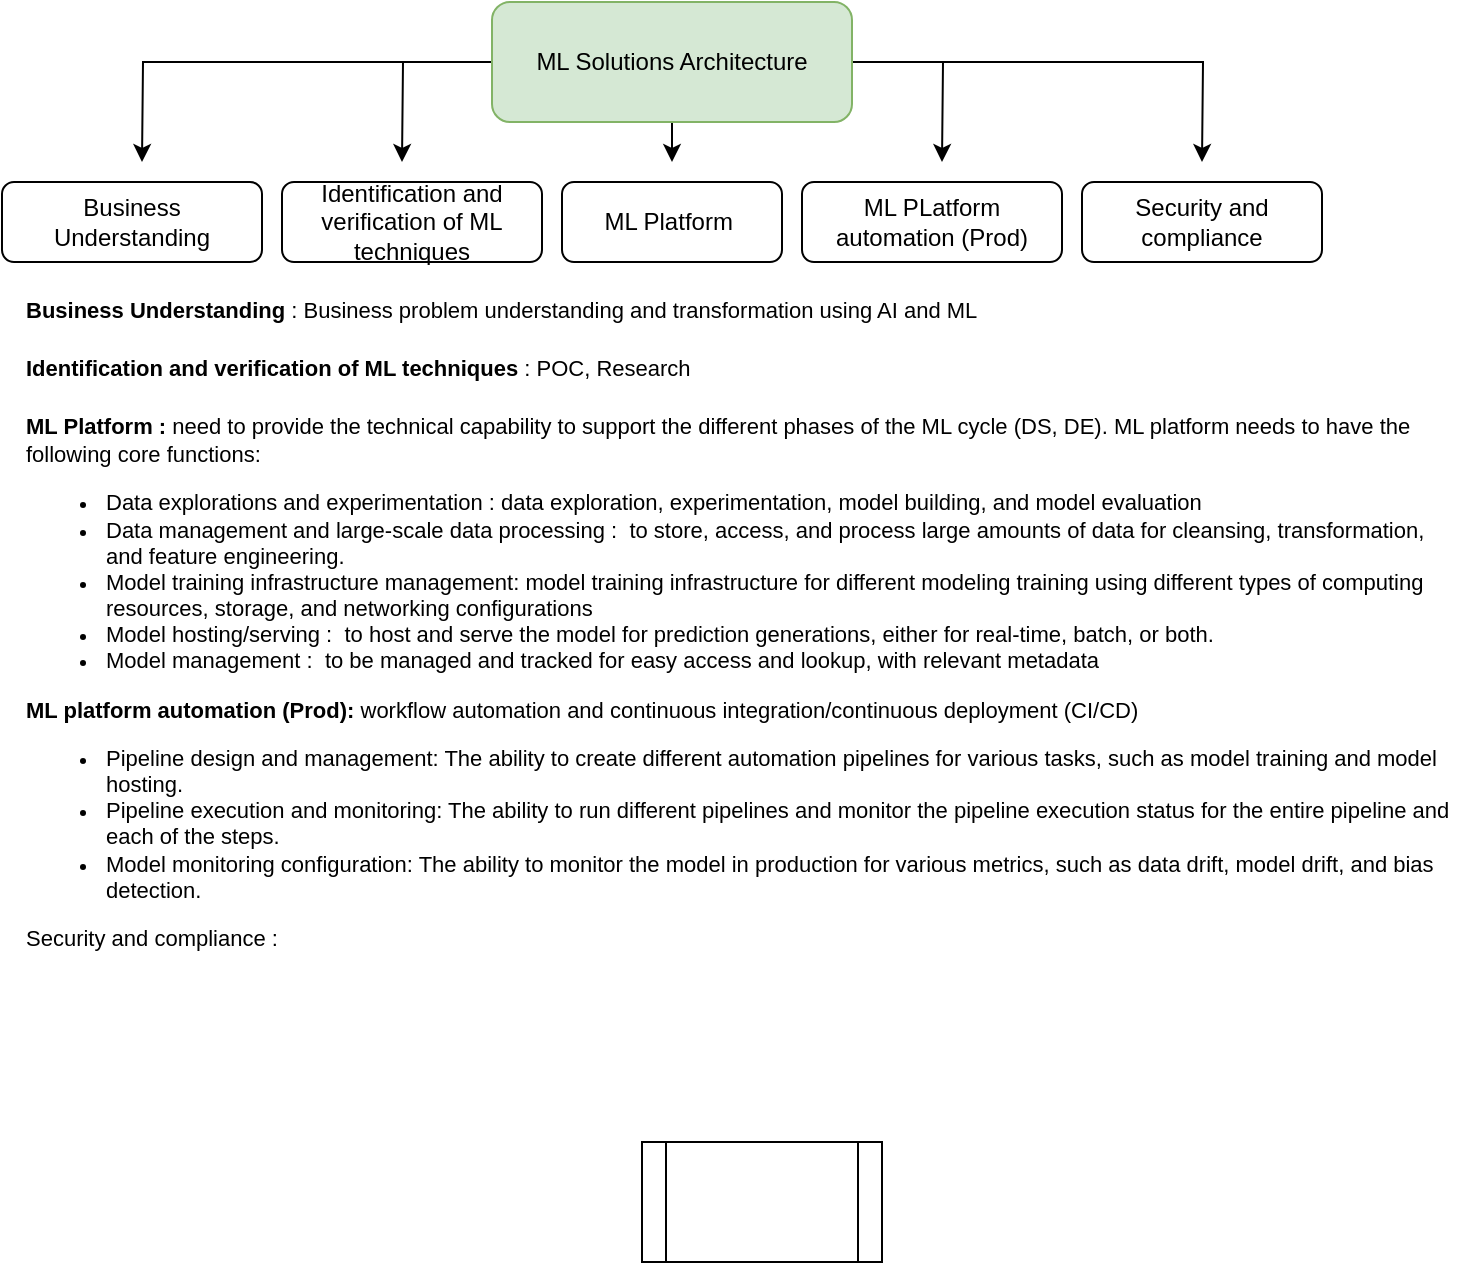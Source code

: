 <mxfile version="23.1.2" type="github">
  <diagram name="Page-1" id="Sk6j98aPQ5nFK-PZaCqm">
    <mxGraphModel dx="2077" dy="1131" grid="1" gridSize="10" guides="1" tooltips="1" connect="1" arrows="1" fold="1" page="1" pageScale="1" pageWidth="1920" pageHeight="1200" math="0" shadow="0">
      <root>
        <mxCell id="0" />
        <mxCell id="1" parent="0" />
        <mxCell id="NnC0dnxaxYs7KpKvRYZN-23" style="edgeStyle=orthogonalEdgeStyle;rounded=0;orthogonalLoop=1;jettySize=auto;html=1;" edge="1" parent="1" source="NnC0dnxaxYs7KpKvRYZN-6">
          <mxGeometry relative="1" as="geometry">
            <mxPoint x="210" y="80" as="targetPoint" />
          </mxGeometry>
        </mxCell>
        <mxCell id="NnC0dnxaxYs7KpKvRYZN-24" style="edgeStyle=orthogonalEdgeStyle;rounded=0;orthogonalLoop=1;jettySize=auto;html=1;" edge="1" parent="1" source="NnC0dnxaxYs7KpKvRYZN-6">
          <mxGeometry relative="1" as="geometry">
            <mxPoint x="80" y="80" as="targetPoint" />
          </mxGeometry>
        </mxCell>
        <mxCell id="NnC0dnxaxYs7KpKvRYZN-25" style="edgeStyle=orthogonalEdgeStyle;rounded=0;orthogonalLoop=1;jettySize=auto;html=1;" edge="1" parent="1" source="NnC0dnxaxYs7KpKvRYZN-6">
          <mxGeometry relative="1" as="geometry">
            <mxPoint x="345" y="80" as="targetPoint" />
          </mxGeometry>
        </mxCell>
        <mxCell id="NnC0dnxaxYs7KpKvRYZN-26" style="edgeStyle=orthogonalEdgeStyle;rounded=0;orthogonalLoop=1;jettySize=auto;html=1;" edge="1" parent="1" source="NnC0dnxaxYs7KpKvRYZN-6">
          <mxGeometry relative="1" as="geometry">
            <mxPoint x="480" y="80" as="targetPoint" />
          </mxGeometry>
        </mxCell>
        <mxCell id="NnC0dnxaxYs7KpKvRYZN-27" style="edgeStyle=orthogonalEdgeStyle;rounded=0;orthogonalLoop=1;jettySize=auto;html=1;" edge="1" parent="1" source="NnC0dnxaxYs7KpKvRYZN-6">
          <mxGeometry relative="1" as="geometry">
            <mxPoint x="610" y="80" as="targetPoint" />
          </mxGeometry>
        </mxCell>
        <mxCell id="NnC0dnxaxYs7KpKvRYZN-6" value="ML Solutions Architecture" style="rounded=1;whiteSpace=wrap;html=1;fillColor=#d5e8d4;strokeColor=#82b366;" vertex="1" parent="1">
          <mxGeometry x="255" width="180" height="60" as="geometry" />
        </mxCell>
        <mxCell id="NnC0dnxaxYs7KpKvRYZN-7" value="Business Understanding" style="rounded=1;whiteSpace=wrap;html=1;" vertex="1" parent="1">
          <mxGeometry x="10" y="90" width="130" height="40" as="geometry" />
        </mxCell>
        <mxCell id="NnC0dnxaxYs7KpKvRYZN-8" value="&lt;div&gt;Identification and verification of ML techniques&lt;/div&gt;" style="rounded=1;whiteSpace=wrap;html=1;" vertex="1" parent="1">
          <mxGeometry x="150" y="90" width="130" height="40" as="geometry" />
        </mxCell>
        <mxCell id="NnC0dnxaxYs7KpKvRYZN-9" value="ML Platform&amp;nbsp;" style="rounded=1;whiteSpace=wrap;html=1;" vertex="1" parent="1">
          <mxGeometry x="290" y="90" width="110" height="40" as="geometry" />
        </mxCell>
        <mxCell id="NnC0dnxaxYs7KpKvRYZN-10" value="ML PLatform automation (Prod)" style="rounded=1;whiteSpace=wrap;html=1;" vertex="1" parent="1">
          <mxGeometry x="410" y="90" width="130" height="40" as="geometry" />
        </mxCell>
        <mxCell id="NnC0dnxaxYs7KpKvRYZN-11" value="Security and compliance" style="rounded=1;whiteSpace=wrap;html=1;" vertex="1" parent="1">
          <mxGeometry x="550" y="90" width="120" height="40" as="geometry" />
        </mxCell>
        <mxCell id="NnC0dnxaxYs7KpKvRYZN-12" value="&lt;font style=&quot;font-size: 11px;&quot;&gt;&lt;b style=&quot;&quot;&gt;Business Understanding&lt;/b&gt; : Business problem understanding and transformation using AI and ML&lt;br&gt;&lt;br&gt;&lt;b style=&quot;&quot;&gt;Identification and verification of ML techniques&lt;/b&gt; : POC, Research&lt;br&gt;&lt;br&gt;&lt;b style=&quot;&quot;&gt;ML Platform :&amp;nbsp;&lt;/b&gt;need to provide the technical capability to support the different phases of the ML cycle (DS, DE). ML platform needs to have the following core functions:&lt;br&gt;&lt;/font&gt;&lt;ul style=&quot;font-size: 11px;&quot;&gt;&lt;li&gt;&lt;span style=&quot;background-color: initial;&quot;&gt;&lt;font style=&quot;font-size: 11px;&quot;&gt;Data explorations and experimentation :&amp;nbsp;data exploration, experimentation, model building, and model evaluation&lt;/font&gt;&lt;/span&gt;&lt;/li&gt;&lt;li&gt;&lt;span style=&quot;background-color: initial;&quot;&gt;&lt;font style=&quot;font-size: 11px;&quot;&gt;Data management and large-scale data processing :&amp;nbsp;&amp;nbsp;to store, access, and process large amounts of data for cleansing, transformation, and feature engineering.&lt;/font&gt;&lt;/span&gt;&lt;/li&gt;&lt;li&gt;&lt;span style=&quot;background-color: initial;&quot;&gt;&lt;font style=&quot;font-size: 11px;&quot;&gt;Model training infrastructure management:&amp;nbsp;model training infrastructure for different modeling training using different types of computing resources, storage, and networking configurations&lt;/font&gt;&lt;/span&gt;&lt;/li&gt;&lt;li&gt;&lt;span style=&quot;background-color: initial;&quot;&gt;&lt;font style=&quot;font-size: 11px;&quot;&gt;Model hosting/serving :&amp;nbsp;&amp;nbsp;to host and serve the model for prediction generations, either for real-time, batch, or both.&lt;/font&gt;&lt;/span&gt;&lt;/li&gt;&lt;li&gt;&lt;span style=&quot;background-color: initial;&quot;&gt;&lt;font style=&quot;font-size: 11px;&quot;&gt;Model management :&amp;nbsp;&amp;nbsp;to be managed and tracked for easy access and lookup, with relevant metadata&lt;/font&gt;&lt;/span&gt;&lt;/li&gt;&lt;/ul&gt;&lt;div style=&quot;font-size: 11px;&quot;&gt;&lt;font style=&quot;font-size: 11px;&quot;&gt;&lt;b&gt;ML platform automation (Prod):&lt;/b&gt;&amp;nbsp;workflow automation and continuous integration/continuous deployment (CI/CD)&lt;br&gt;&lt;/font&gt;&lt;/div&gt;&lt;div style=&quot;font-size: 11px;&quot;&gt;&lt;div style=&quot;&quot;&gt;&lt;ul style=&quot;&quot;&gt;&lt;li&gt;&lt;font style=&quot;font-size: 11px;&quot;&gt;Pipeline design and management: The ability to create different automation pipelines for various tasks, such as model training and model hosting.&lt;/font&gt;&lt;/li&gt;&lt;li&gt;&lt;font style=&quot;font-size: 11px;&quot;&gt;Pipeline execution and monitoring: The ability to run different pipelines and monitor the pipeline execution status for the entire pipeline and each of the steps.&lt;/font&gt;&lt;/li&gt;&lt;li&gt;&lt;font style=&quot;font-size: 11px;&quot;&gt;Model monitoring configuration: The ability to monitor the model in production for various metrics, such as data drift, model drift, and bias detection.&lt;/font&gt;&lt;/li&gt;&lt;/ul&gt;&lt;div style=&quot;&quot;&gt;&lt;font style=&quot;font-size: 11px;&quot;&gt;Security and compliance :&amp;nbsp;&lt;/font&gt;&lt;/div&gt;&lt;/div&gt;&lt;/div&gt;" style="text;html=1;strokeColor=none;fillColor=none;align=left;verticalAlign=top;whiteSpace=wrap;rounded=0;" vertex="1" parent="1">
          <mxGeometry x="20" y="140" width="720" height="350" as="geometry" />
        </mxCell>
        <mxCell id="NnC0dnxaxYs7KpKvRYZN-28" value="" style="shape=process;whiteSpace=wrap;html=1;backgroundOutline=1;" vertex="1" parent="1">
          <mxGeometry x="330" y="570" width="120" height="60" as="geometry" />
        </mxCell>
      </root>
    </mxGraphModel>
  </diagram>
</mxfile>
